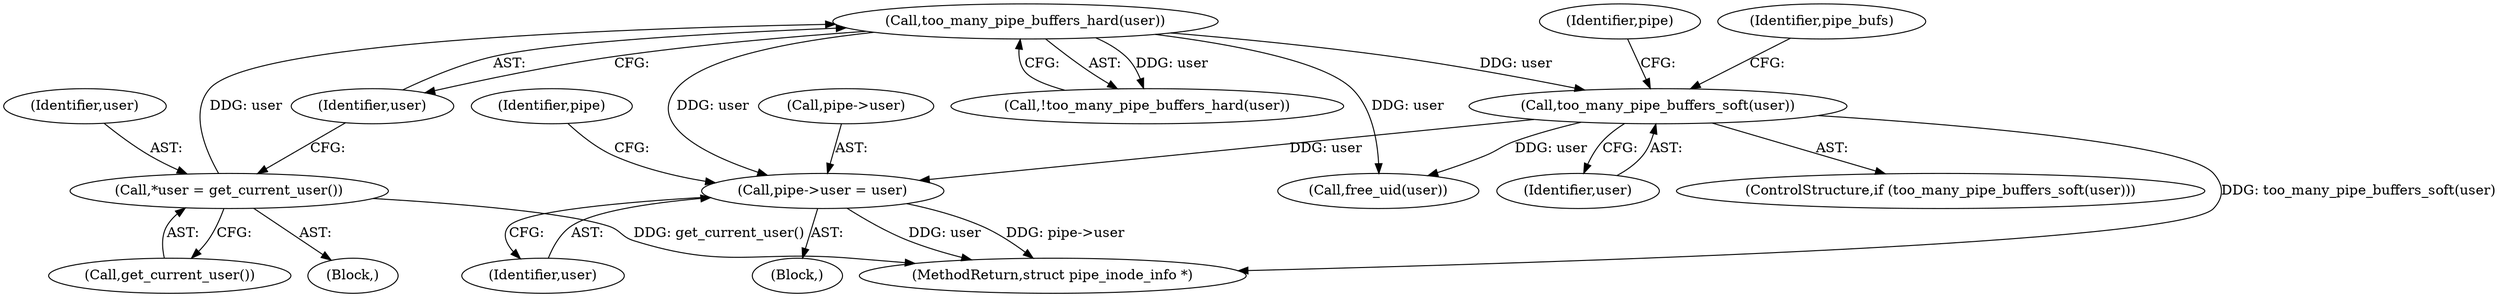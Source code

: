 digraph "0_linux_759c01142a5d0f364a462346168a56de28a80f52@pointer" {
"1000166" [label="(Call,pipe->user = user)"];
"1000127" [label="(Call,too_many_pipe_buffers_soft(user))"];
"1000123" [label="(Call,too_many_pipe_buffers_hard(user))"];
"1000118" [label="(Call,*user = get_current_user())"];
"1000127" [label="(Call,too_many_pipe_buffers_soft(user))"];
"1000170" [label="(Identifier,user)"];
"1000167" [label="(Call,pipe->user)"];
"1000123" [label="(Call,too_many_pipe_buffers_hard(user))"];
"1000146" [label="(Block,)"];
"1000130" [label="(Identifier,pipe_bufs)"];
"1000120" [label="(Call,get_current_user())"];
"1000122" [label="(Call,!too_many_pipe_buffers_hard(user))"];
"1000172" [label="(Identifier,pipe)"];
"1000112" [label="(Block,)"];
"1000188" [label="(MethodReturn,struct pipe_inode_info *)"];
"1000128" [label="(Identifier,user)"];
"1000124" [label="(Identifier,user)"];
"1000118" [label="(Call,*user = get_current_user())"];
"1000119" [label="(Identifier,user)"];
"1000166" [label="(Call,pipe->user = user)"];
"1000126" [label="(ControlStructure,if (too_many_pipe_buffers_soft(user)))"];
"1000134" [label="(Identifier,pipe)"];
"1000182" [label="(Call,free_uid(user))"];
"1000166" -> "1000146"  [label="AST: "];
"1000166" -> "1000170"  [label="CFG: "];
"1000167" -> "1000166"  [label="AST: "];
"1000170" -> "1000166"  [label="AST: "];
"1000172" -> "1000166"  [label="CFG: "];
"1000166" -> "1000188"  [label="DDG: user"];
"1000166" -> "1000188"  [label="DDG: pipe->user"];
"1000127" -> "1000166"  [label="DDG: user"];
"1000123" -> "1000166"  [label="DDG: user"];
"1000127" -> "1000126"  [label="AST: "];
"1000127" -> "1000128"  [label="CFG: "];
"1000128" -> "1000127"  [label="AST: "];
"1000130" -> "1000127"  [label="CFG: "];
"1000134" -> "1000127"  [label="CFG: "];
"1000127" -> "1000188"  [label="DDG: too_many_pipe_buffers_soft(user)"];
"1000123" -> "1000127"  [label="DDG: user"];
"1000127" -> "1000182"  [label="DDG: user"];
"1000123" -> "1000122"  [label="AST: "];
"1000123" -> "1000124"  [label="CFG: "];
"1000124" -> "1000123"  [label="AST: "];
"1000122" -> "1000123"  [label="CFG: "];
"1000123" -> "1000122"  [label="DDG: user"];
"1000118" -> "1000123"  [label="DDG: user"];
"1000123" -> "1000182"  [label="DDG: user"];
"1000118" -> "1000112"  [label="AST: "];
"1000118" -> "1000120"  [label="CFG: "];
"1000119" -> "1000118"  [label="AST: "];
"1000120" -> "1000118"  [label="AST: "];
"1000124" -> "1000118"  [label="CFG: "];
"1000118" -> "1000188"  [label="DDG: get_current_user()"];
}
